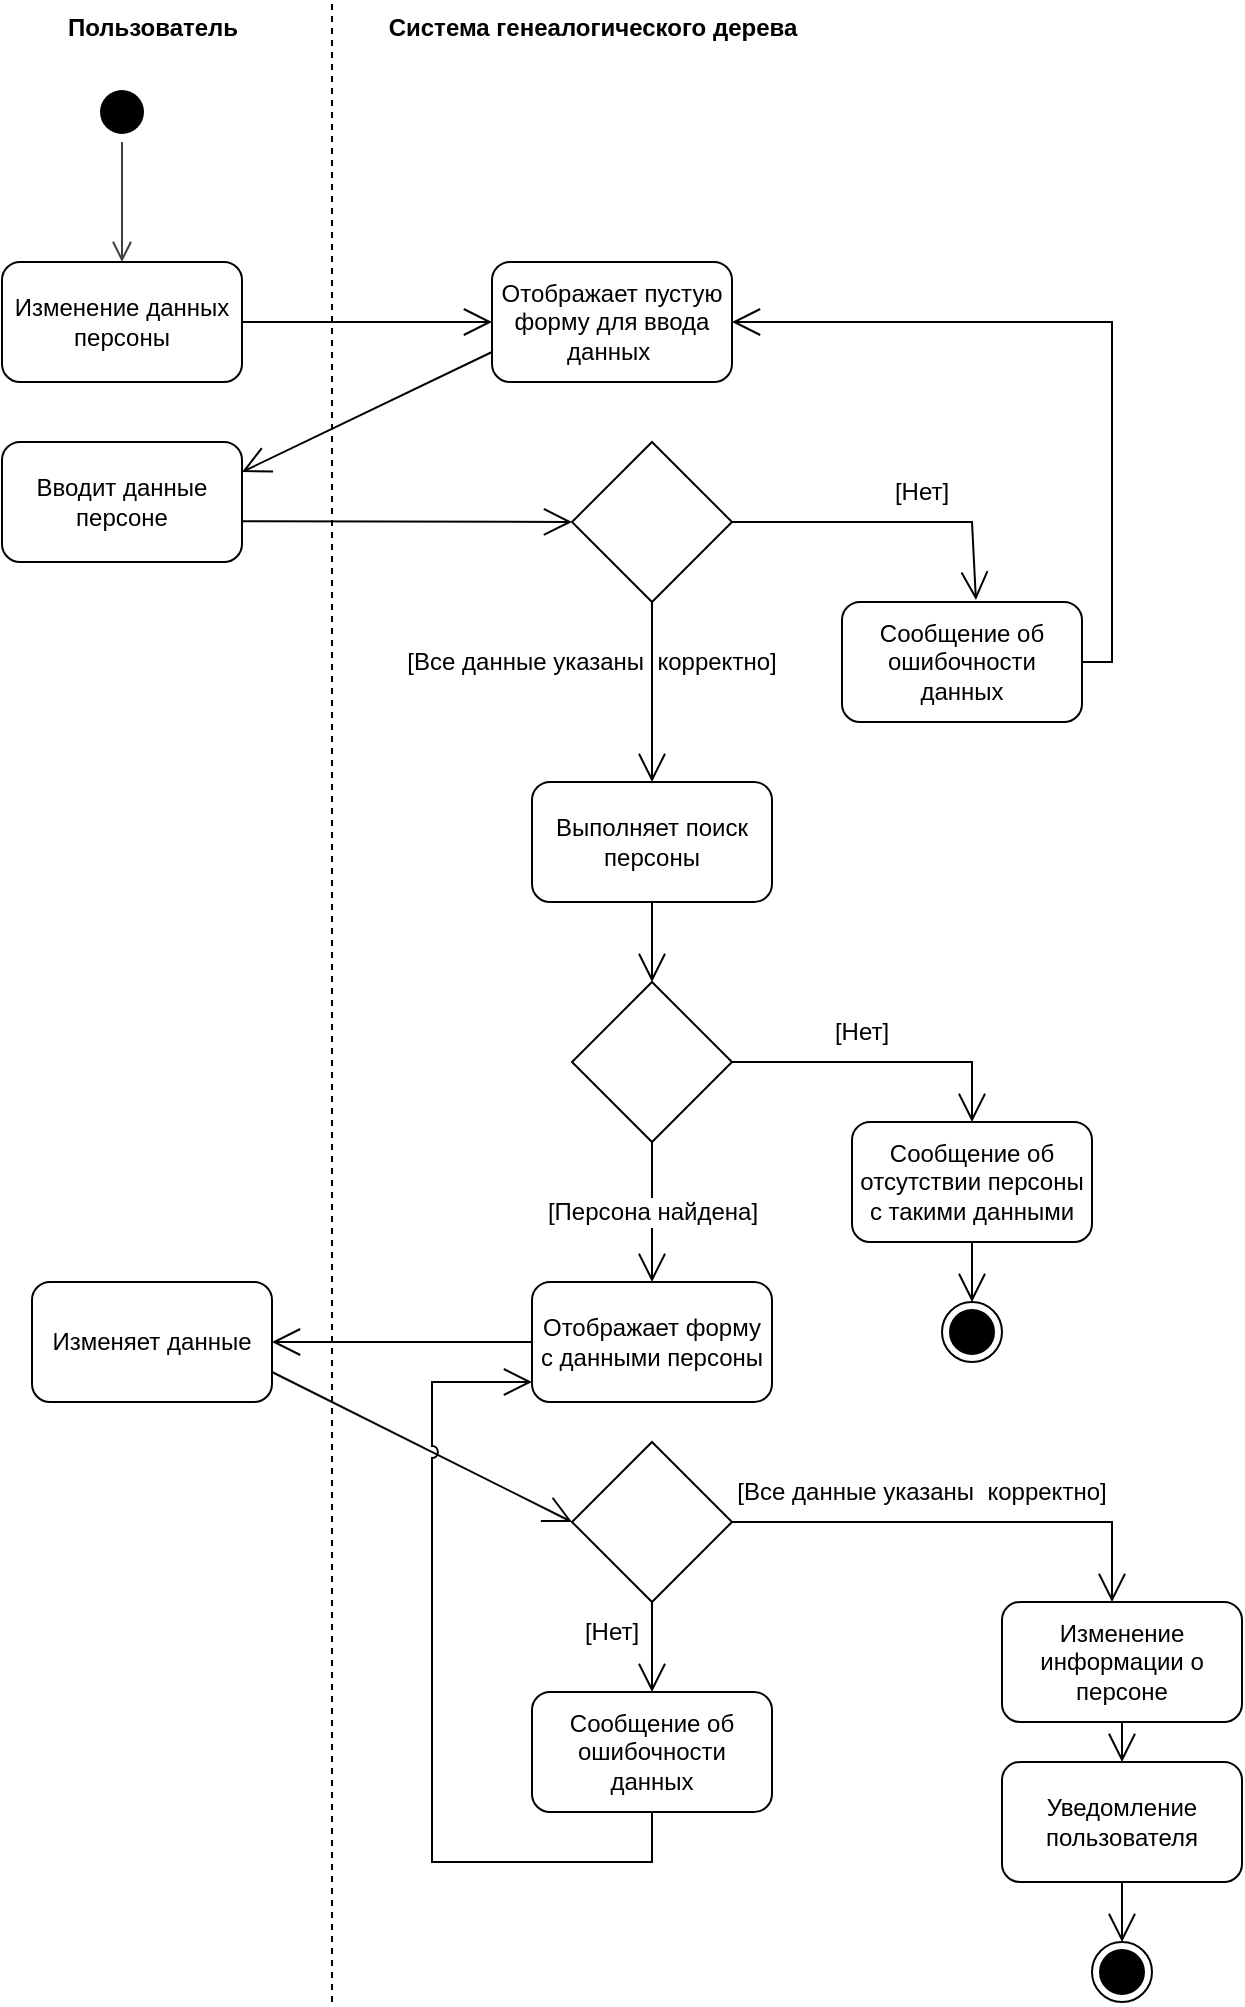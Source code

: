 <mxfile version="27.0.5">
  <diagram name="Страница — 1" id="wDEF8lzYuUzs0yOKVT5v">
    <mxGraphModel dx="1186" dy="755" grid="1" gridSize="10" guides="1" tooltips="1" connect="1" arrows="1" fold="1" page="1" pageScale="1" pageWidth="1100" pageHeight="850" math="0" shadow="0">
      <root>
        <mxCell id="0" />
        <mxCell id="1" parent="0" />
        <mxCell id="Xr2aUP7I31BgFTZRoOLw-1" value="" style="endArrow=none;dashed=1;html=1;rounded=0;" edge="1" parent="1">
          <mxGeometry width="50" height="50" relative="1" as="geometry">
            <mxPoint x="400" y="1100" as="sourcePoint" />
            <mxPoint x="400" y="100" as="targetPoint" />
          </mxGeometry>
        </mxCell>
        <mxCell id="Xr2aUP7I31BgFTZRoOLw-2" value="Пользователь" style="text;align=center;fontStyle=1;verticalAlign=middle;spacingLeft=3;spacingRight=3;strokeColor=none;rotatable=0;points=[[0,0.5],[1,0.5]];portConstraint=eastwest;html=1;" vertex="1" parent="1">
          <mxGeometry x="270" y="100" width="80" height="26" as="geometry" />
        </mxCell>
        <mxCell id="Xr2aUP7I31BgFTZRoOLw-3" value="Система генеалогического дерева" style="text;align=center;fontStyle=1;verticalAlign=middle;spacingLeft=3;spacingRight=3;strokeColor=none;rotatable=0;points=[[0,0.5],[1,0.5]];portConstraint=eastwest;html=1;" vertex="1" parent="1">
          <mxGeometry x="490" y="100" width="80" height="26" as="geometry" />
        </mxCell>
        <mxCell id="Xr2aUP7I31BgFTZRoOLw-4" value="" style="ellipse;html=1;shape=startState;fillColor=#000000;strokeColor=none;" vertex="1" parent="1">
          <mxGeometry x="280" y="140" width="30" height="30" as="geometry" />
        </mxCell>
        <mxCell id="Xr2aUP7I31BgFTZRoOLw-5" value="" style="edgeStyle=orthogonalEdgeStyle;html=1;verticalAlign=bottom;endArrow=open;endSize=8;strokeColor=#404040;rounded=0;" edge="1" parent="1" source="Xr2aUP7I31BgFTZRoOLw-4">
          <mxGeometry relative="1" as="geometry">
            <mxPoint x="295" y="230" as="targetPoint" />
          </mxGeometry>
        </mxCell>
        <mxCell id="Xr2aUP7I31BgFTZRoOLw-6" value="Изменение данных персоны" style="rounded=1;whiteSpace=wrap;html=1;" vertex="1" parent="1">
          <mxGeometry x="235" y="230" width="120" height="60" as="geometry" />
        </mxCell>
        <mxCell id="Xr2aUP7I31BgFTZRoOLw-7" value="" style="endArrow=open;endFill=1;endSize=12;html=1;rounded=0;exitX=1;exitY=0.5;exitDx=0;exitDy=0;" edge="1" parent="1" source="Xr2aUP7I31BgFTZRoOLw-6">
          <mxGeometry width="160" relative="1" as="geometry">
            <mxPoint x="360" y="270" as="sourcePoint" />
            <mxPoint x="480" y="260" as="targetPoint" />
          </mxGeometry>
        </mxCell>
        <mxCell id="Xr2aUP7I31BgFTZRoOLw-8" value="&lt;span style=&quot;line-height: 107%;&quot;&gt;Отображает пустую форму для ввода данных&amp;nbsp;&lt;/span&gt;" style="rounded=1;whiteSpace=wrap;html=1;strokeColor=default;align=center;verticalAlign=middle;fontFamily=Helvetica;fontSize=12;fontColor=default;fillColor=default;" vertex="1" parent="1">
          <mxGeometry x="480" y="230" width="120" height="60" as="geometry" />
        </mxCell>
        <mxCell id="Xr2aUP7I31BgFTZRoOLw-9" value="" style="endArrow=open;endFill=1;endSize=12;html=1;rounded=0;exitX=0;exitY=0.75;exitDx=0;exitDy=0;entryX=1;entryY=0.25;entryDx=0;entryDy=0;" edge="1" parent="1" source="Xr2aUP7I31BgFTZRoOLw-8" target="Xr2aUP7I31BgFTZRoOLw-10">
          <mxGeometry width="160" relative="1" as="geometry">
            <mxPoint x="365" y="270" as="sourcePoint" />
            <mxPoint x="370" y="330" as="targetPoint" />
          </mxGeometry>
        </mxCell>
        <mxCell id="Xr2aUP7I31BgFTZRoOLw-10" value="Вводит данные персоне" style="rounded=1;whiteSpace=wrap;html=1;" vertex="1" parent="1">
          <mxGeometry x="235" y="320" width="120" height="60" as="geometry" />
        </mxCell>
        <mxCell id="Xr2aUP7I31BgFTZRoOLw-11" value="" style="rhombus;whiteSpace=wrap;html=1;" vertex="1" parent="1">
          <mxGeometry x="520" y="320" width="80" height="80" as="geometry" />
        </mxCell>
        <mxCell id="Xr2aUP7I31BgFTZRoOLw-12" value="" style="endArrow=open;endFill=1;endSize=12;html=1;rounded=0;exitX=1;exitY=0.661;exitDx=0;exitDy=0;entryX=0;entryY=0.5;entryDx=0;entryDy=0;exitPerimeter=0;" edge="1" parent="1" source="Xr2aUP7I31BgFTZRoOLw-10" target="Xr2aUP7I31BgFTZRoOLw-11">
          <mxGeometry width="160" relative="1" as="geometry">
            <mxPoint x="490" y="285" as="sourcePoint" />
            <mxPoint x="365" y="345" as="targetPoint" />
          </mxGeometry>
        </mxCell>
        <mxCell id="Xr2aUP7I31BgFTZRoOLw-13" value="" style="endArrow=open;endFill=1;endSize=12;html=1;rounded=0;exitX=0.5;exitY=1;exitDx=0;exitDy=0;entryX=0.5;entryY=0;entryDx=0;entryDy=0;" edge="1" parent="1" source="Xr2aUP7I31BgFTZRoOLw-11" target="Xr2aUP7I31BgFTZRoOLw-42">
          <mxGeometry width="160" relative="1" as="geometry">
            <mxPoint x="500" y="295" as="sourcePoint" />
            <mxPoint x="560" y="480" as="targetPoint" />
            <Array as="points" />
          </mxGeometry>
        </mxCell>
        <mxCell id="Xr2aUP7I31BgFTZRoOLw-14" value="[Все данные указаны&amp;nbsp; корректно]" style="text;html=1;align=center;verticalAlign=middle;whiteSpace=wrap;rounded=0;" vertex="1" parent="1">
          <mxGeometry x="435" y="415" width="190" height="30" as="geometry" />
        </mxCell>
        <mxCell id="Xr2aUP7I31BgFTZRoOLw-15" value="" style="endArrow=open;endFill=1;endSize=12;html=1;rounded=0;exitX=1;exitY=0.5;exitDx=0;exitDy=0;entryX=0.558;entryY=-0.017;entryDx=0;entryDy=0;entryPerimeter=0;" edge="1" parent="1" source="Xr2aUP7I31BgFTZRoOLw-11" target="Xr2aUP7I31BgFTZRoOLw-17">
          <mxGeometry width="160" relative="1" as="geometry">
            <mxPoint x="750" y="410" as="sourcePoint" />
            <mxPoint x="750" y="490" as="targetPoint" />
            <Array as="points">
              <mxPoint x="720" y="360" />
            </Array>
          </mxGeometry>
        </mxCell>
        <mxCell id="Xr2aUP7I31BgFTZRoOLw-16" value="[Нет]" style="text;html=1;align=center;verticalAlign=middle;whiteSpace=wrap;rounded=0;" vertex="1" parent="1">
          <mxGeometry x="600" y="330" width="190" height="30" as="geometry" />
        </mxCell>
        <mxCell id="Xr2aUP7I31BgFTZRoOLw-17" value="Сообщение об ошибочности данных" style="rounded=1;whiteSpace=wrap;html=1;" vertex="1" parent="1">
          <mxGeometry x="655" y="400" width="120" height="60" as="geometry" />
        </mxCell>
        <mxCell id="Xr2aUP7I31BgFTZRoOLw-21" value="" style="endArrow=open;endFill=1;endSize=12;html=1;rounded=0;exitX=1;exitY=0.5;exitDx=0;exitDy=0;entryX=1;entryY=0.5;entryDx=0;entryDy=0;" edge="1" parent="1" source="Xr2aUP7I31BgFTZRoOLw-17" target="Xr2aUP7I31BgFTZRoOLw-8">
          <mxGeometry width="160" relative="1" as="geometry">
            <mxPoint x="725" y="330" as="sourcePoint" />
            <mxPoint x="715" y="490" as="targetPoint" />
            <Array as="points">
              <mxPoint x="790" y="430" />
              <mxPoint x="790" y="260" />
            </Array>
          </mxGeometry>
        </mxCell>
        <mxCell id="Xr2aUP7I31BgFTZRoOLw-24" value="Изменяет данные" style="rounded=1;whiteSpace=wrap;html=1;" vertex="1" parent="1">
          <mxGeometry x="250" y="740" width="120" height="60" as="geometry" />
        </mxCell>
        <mxCell id="Xr2aUP7I31BgFTZRoOLw-25" value="" style="endArrow=open;endFill=1;endSize=12;html=1;rounded=0;exitX=1;exitY=0.5;exitDx=0;exitDy=0;" edge="1" parent="1" source="Xr2aUP7I31BgFTZRoOLw-31">
          <mxGeometry width="160" relative="1" as="geometry">
            <mxPoint x="375" y="690" as="sourcePoint" />
            <mxPoint x="720" y="660" as="targetPoint" />
            <Array as="points">
              <mxPoint x="720" y="630" />
            </Array>
          </mxGeometry>
        </mxCell>
        <mxCell id="Xr2aUP7I31BgFTZRoOLw-31" value="" style="rhombus;whiteSpace=wrap;html=1;" vertex="1" parent="1">
          <mxGeometry x="520" y="590" width="80" height="80" as="geometry" />
        </mxCell>
        <mxCell id="Xr2aUP7I31BgFTZRoOLw-42" value="Выполняет поиск персоны" style="rounded=1;whiteSpace=wrap;html=1;" vertex="1" parent="1">
          <mxGeometry x="500" y="490" width="120" height="60" as="geometry" />
        </mxCell>
        <mxCell id="Xr2aUP7I31BgFTZRoOLw-45" value="" style="endArrow=open;endFill=1;endSize=12;html=1;rounded=0;exitX=0.5;exitY=1;exitDx=0;exitDy=0;entryX=0.5;entryY=0;entryDx=0;entryDy=0;" edge="1" parent="1" source="Xr2aUP7I31BgFTZRoOLw-42" target="Xr2aUP7I31BgFTZRoOLw-31">
          <mxGeometry width="160" relative="1" as="geometry">
            <mxPoint x="630" y="550" as="sourcePoint" />
            <mxPoint x="630" y="640" as="targetPoint" />
            <Array as="points" />
          </mxGeometry>
        </mxCell>
        <mxCell id="Xr2aUP7I31BgFTZRoOLw-46" value="[Нет]" style="text;html=1;align=center;verticalAlign=middle;whiteSpace=wrap;rounded=0;" vertex="1" parent="1">
          <mxGeometry x="570" y="600" width="190" height="30" as="geometry" />
        </mxCell>
        <mxCell id="Xr2aUP7I31BgFTZRoOLw-47" value="[Персона найдена]" style="endArrow=open;endFill=1;endSize=12;html=1;rounded=0;exitX=0.5;exitY=1;exitDx=0;exitDy=0;fontSize=12;" edge="1" parent="1" source="Xr2aUP7I31BgFTZRoOLw-31">
          <mxGeometry width="160" relative="1" as="geometry">
            <mxPoint x="570" y="560" as="sourcePoint" />
            <mxPoint x="560" y="740" as="targetPoint" />
            <Array as="points" />
          </mxGeometry>
        </mxCell>
        <mxCell id="Xr2aUP7I31BgFTZRoOLw-48" value="Отображает форму с данными персоны" style="rounded=1;whiteSpace=wrap;html=1;" vertex="1" parent="1">
          <mxGeometry x="500" y="740" width="120" height="60" as="geometry" />
        </mxCell>
        <mxCell id="Xr2aUP7I31BgFTZRoOLw-50" value="" style="endArrow=open;endFill=1;endSize=12;html=1;rounded=0;exitX=0;exitY=0.5;exitDx=0;exitDy=0;" edge="1" parent="1">
          <mxGeometry width="160" relative="1" as="geometry">
            <mxPoint x="500" y="770" as="sourcePoint" />
            <mxPoint x="370" y="770" as="targetPoint" />
            <Array as="points" />
          </mxGeometry>
        </mxCell>
        <mxCell id="Xr2aUP7I31BgFTZRoOLw-52" value="" style="rhombus;whiteSpace=wrap;html=1;" vertex="1" parent="1">
          <mxGeometry x="520" y="820" width="80" height="80" as="geometry" />
        </mxCell>
        <mxCell id="Xr2aUP7I31BgFTZRoOLw-53" value="" style="endArrow=open;endFill=1;endSize=12;html=1;rounded=0;exitX=1;exitY=0.75;exitDx=0;exitDy=0;entryX=0;entryY=0.5;entryDx=0;entryDy=0;" edge="1" parent="1" source="Xr2aUP7I31BgFTZRoOLw-24" target="Xr2aUP7I31BgFTZRoOLw-52">
          <mxGeometry width="160" relative="1" as="geometry">
            <mxPoint x="370" y="859.66" as="sourcePoint" />
            <mxPoint x="380" y="845" as="targetPoint" />
          </mxGeometry>
        </mxCell>
        <mxCell id="Xr2aUP7I31BgFTZRoOLw-54" value="" style="endArrow=open;endFill=1;endSize=12;html=1;rounded=0;exitX=0.5;exitY=1;exitDx=0;exitDy=0;entryX=0.5;entryY=0;entryDx=0;entryDy=0;" edge="1" parent="1" source="Xr2aUP7I31BgFTZRoOLw-52" target="Xr2aUP7I31BgFTZRoOLw-58">
          <mxGeometry width="160" relative="1" as="geometry">
            <mxPoint x="500" y="795" as="sourcePoint" />
            <mxPoint x="560" y="940" as="targetPoint" />
            <Array as="points" />
          </mxGeometry>
        </mxCell>
        <mxCell id="Xr2aUP7I31BgFTZRoOLw-55" value="[Все данные указаны&amp;nbsp; корректно]" style="text;html=1;align=center;verticalAlign=middle;whiteSpace=wrap;rounded=0;" vertex="1" parent="1">
          <mxGeometry x="600" y="830" width="190" height="30" as="geometry" />
        </mxCell>
        <mxCell id="Xr2aUP7I31BgFTZRoOLw-56" value="" style="endArrow=open;endFill=1;endSize=12;html=1;rounded=0;exitX=1;exitY=0.5;exitDx=0;exitDy=0;" edge="1" parent="1" source="Xr2aUP7I31BgFTZRoOLw-52">
          <mxGeometry width="160" relative="1" as="geometry">
            <mxPoint x="750" y="910" as="sourcePoint" />
            <mxPoint x="790" y="900" as="targetPoint" />
            <Array as="points">
              <mxPoint x="790" y="860" />
            </Array>
          </mxGeometry>
        </mxCell>
        <mxCell id="Xr2aUP7I31BgFTZRoOLw-57" value="[Нет]" style="text;html=1;align=center;verticalAlign=middle;whiteSpace=wrap;rounded=0;" vertex="1" parent="1">
          <mxGeometry x="445" y="900" width="190" height="30" as="geometry" />
        </mxCell>
        <mxCell id="Xr2aUP7I31BgFTZRoOLw-58" value="Сообщение об ошибочности данных" style="rounded=1;whiteSpace=wrap;html=1;" vertex="1" parent="1">
          <mxGeometry x="500" y="945" width="120" height="60" as="geometry" />
        </mxCell>
        <mxCell id="Xr2aUP7I31BgFTZRoOLw-60" value="" style="endArrow=open;endFill=1;endSize=12;html=1;rounded=0;exitX=0.5;exitY=1;exitDx=0;exitDy=0;jumpStyle=arc;" edge="1" parent="1" source="Xr2aUP7I31BgFTZRoOLw-58">
          <mxGeometry width="160" relative="1" as="geometry">
            <mxPoint x="560" y="1120" as="sourcePoint" />
            <mxPoint x="500" y="790" as="targetPoint" />
            <Array as="points">
              <mxPoint x="560" y="1030" />
              <mxPoint x="450" y="1030" />
              <mxPoint x="450" y="790" />
            </Array>
          </mxGeometry>
        </mxCell>
        <mxCell id="Xr2aUP7I31BgFTZRoOLw-61" value="Изменение информации о персоне" style="rounded=1;whiteSpace=wrap;html=1;" vertex="1" parent="1">
          <mxGeometry x="735" y="900" width="120" height="60" as="geometry" />
        </mxCell>
        <mxCell id="Xr2aUP7I31BgFTZRoOLw-62" value="Уведомление пользователя" style="rounded=1;whiteSpace=wrap;html=1;" vertex="1" parent="1">
          <mxGeometry x="735" y="980" width="120" height="60" as="geometry" />
        </mxCell>
        <mxCell id="Xr2aUP7I31BgFTZRoOLw-63" value="" style="endArrow=open;endFill=1;endSize=12;html=1;rounded=0;exitX=0.5;exitY=1;exitDx=0;exitDy=0;entryX=0.5;entryY=0;entryDx=0;entryDy=0;" edge="1" parent="1" source="Xr2aUP7I31BgFTZRoOLw-61" target="Xr2aUP7I31BgFTZRoOLw-62">
          <mxGeometry width="160" relative="1" as="geometry">
            <mxPoint x="580" y="960" as="sourcePoint" />
            <mxPoint x="580" y="1040" as="targetPoint" />
          </mxGeometry>
        </mxCell>
        <mxCell id="Xr2aUP7I31BgFTZRoOLw-64" value="" style="ellipse;html=1;shape=endState;fillColor=#000000;strokeColor=default;" vertex="1" parent="1">
          <mxGeometry x="780" y="1070" width="30" height="30" as="geometry" />
        </mxCell>
        <mxCell id="Xr2aUP7I31BgFTZRoOLw-65" value="" style="endArrow=open;endFill=1;endSize=12;html=1;rounded=0;entryX=0.5;entryY=0;entryDx=0;entryDy=0;" edge="1" parent="1">
          <mxGeometry width="160" relative="1" as="geometry">
            <mxPoint x="795" y="1040" as="sourcePoint" />
            <mxPoint x="795" y="1070" as="targetPoint" />
          </mxGeometry>
        </mxCell>
        <mxCell id="Xr2aUP7I31BgFTZRoOLw-66" value="Сообщение об отсутствии персоны с такими данными" style="rounded=1;whiteSpace=wrap;html=1;" vertex="1" parent="1">
          <mxGeometry x="660" y="660" width="120" height="60" as="geometry" />
        </mxCell>
        <mxCell id="Xr2aUP7I31BgFTZRoOLw-67" value="" style="ellipse;html=1;shape=endState;fillColor=#000000;strokeColor=default;" vertex="1" parent="1">
          <mxGeometry x="705" y="750" width="30" height="30" as="geometry" />
        </mxCell>
        <mxCell id="Xr2aUP7I31BgFTZRoOLw-68" value="" style="endArrow=open;endFill=1;endSize=12;html=1;rounded=0;entryX=0.5;entryY=0;entryDx=0;entryDy=0;" edge="1" parent="1">
          <mxGeometry width="160" relative="1" as="geometry">
            <mxPoint x="720" y="720" as="sourcePoint" />
            <mxPoint x="720" y="750" as="targetPoint" />
          </mxGeometry>
        </mxCell>
      </root>
    </mxGraphModel>
  </diagram>
</mxfile>
